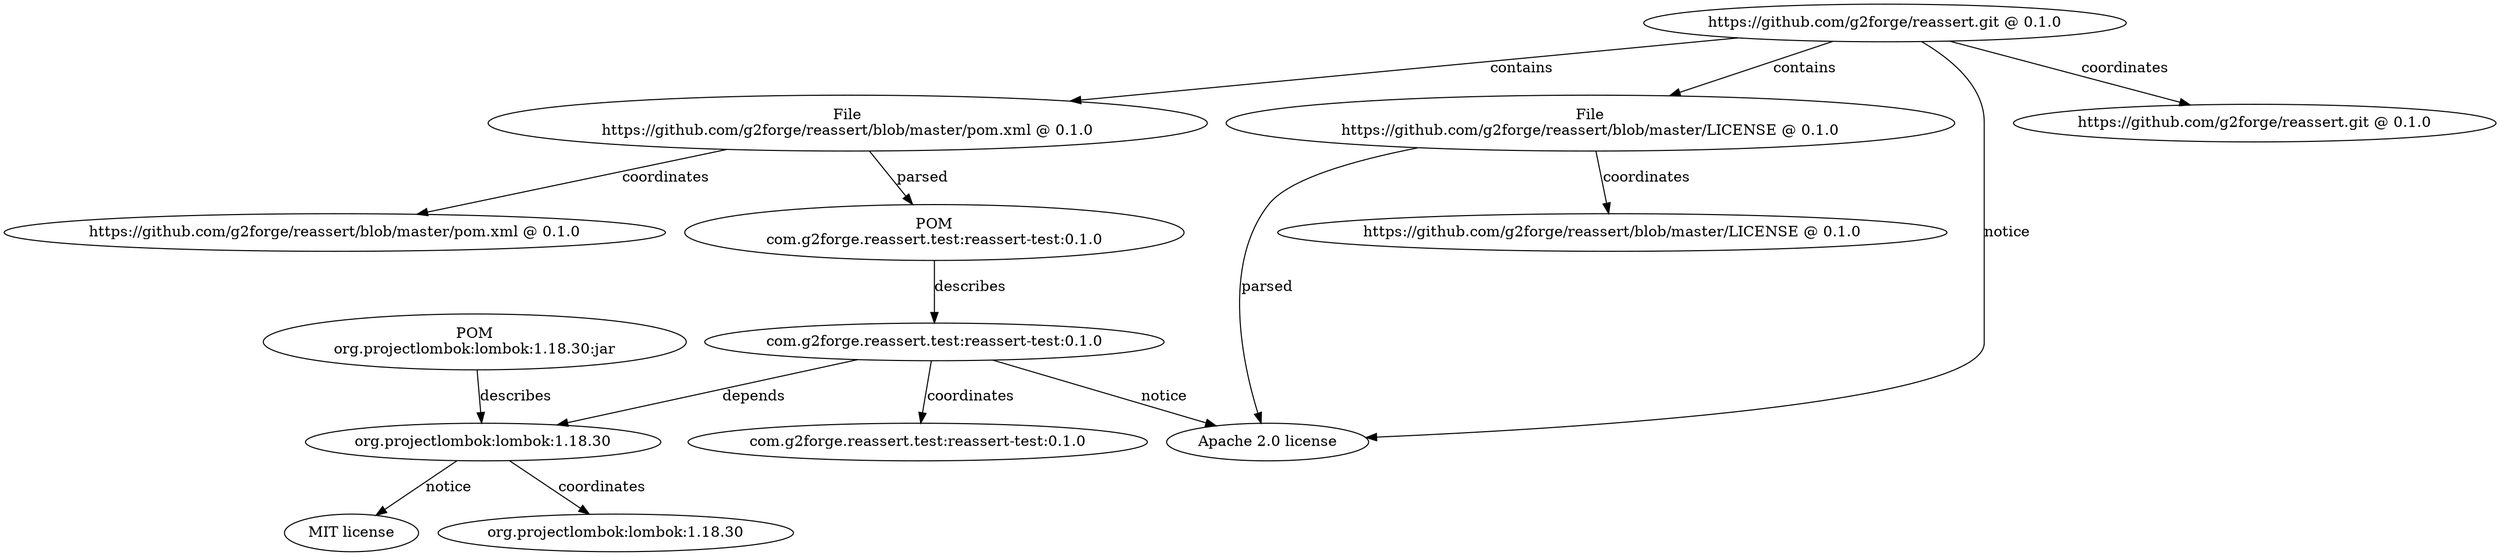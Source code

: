 digraph reassert {
	Apache_2_0 [label="Apache 2.0 license"];
	MIT [label="MIT license"];
	com_g2forge_reassert_test_reassert_test_0_1_0 [label="com.g2forge.reassert.test:reassert-test:0.1.0"];
	com_g2forge_reassert_test_reassert_test_0_1_0_artifact [label="com.g2forge.reassert.test:reassert-test:0.1.0"];
	com_g2forge_reassert_test_reassert_test_0_1_0_pom [label="POM\ncom.g2forge.reassert.test:reassert-test:0.1.0"];
	https___github_com_g2forge_reassert_blob_master_LICENSE___0_1_0 [label="https://github.com/g2forge/reassert/blob/master/LICENSE @ 0.1.0"];
	https___github_com_g2forge_reassert_blob_master_LICENSE___0_1_0_file [label="File\nhttps://github.com/g2forge/reassert/blob/master/LICENSE @ 0.1.0"];
	https___github_com_g2forge_reassert_blob_master_pom_xml___0_1_0 [label="https://github.com/g2forge/reassert/blob/master/pom.xml @ 0.1.0"];
	https___github_com_g2forge_reassert_blob_master_pom_xml___0_1_0_file [label="File\nhttps://github.com/g2forge/reassert/blob/master/pom.xml @ 0.1.0"];
	https___github_com_g2forge_reassert_git___0_1_0 [label="https://github.com/g2forge/reassert.git @ 0.1.0"];
	https___github_com_g2forge_reassert_git___0_1_0_artifact [label="https://github.com/g2forge/reassert.git @ 0.1.0"];
	org_projectlombok_lombok_1_18_30 [label="org.projectlombok:lombok:1.18.30"];
	org_projectlombok_lombok_1_18_30_artifact [label="org.projectlombok:lombok:1.18.30"];
	org_projectlombok_lombok_1_18_30_jar_pom [label="POM\norg.projectlombok:lombok:1.18.30:jar"];
	com_g2forge_reassert_test_reassert_test_0_1_0_artifact -> Apache_2_0 [label="notice"];
	com_g2forge_reassert_test_reassert_test_0_1_0_artifact -> com_g2forge_reassert_test_reassert_test_0_1_0 [label="coordinates"];
	com_g2forge_reassert_test_reassert_test_0_1_0_artifact -> org_projectlombok_lombok_1_18_30_artifact [label="depends"];
	com_g2forge_reassert_test_reassert_test_0_1_0_pom -> com_g2forge_reassert_test_reassert_test_0_1_0_artifact [label="describes"];
	https___github_com_g2forge_reassert_blob_master_LICENSE___0_1_0_file -> Apache_2_0 [label="parsed"];
	https___github_com_g2forge_reassert_blob_master_LICENSE___0_1_0_file -> https___github_com_g2forge_reassert_blob_master_LICENSE___0_1_0 [label="coordinates"];
	https___github_com_g2forge_reassert_blob_master_pom_xml___0_1_0_file -> com_g2forge_reassert_test_reassert_test_0_1_0_pom [label="parsed"];
	https___github_com_g2forge_reassert_blob_master_pom_xml___0_1_0_file -> https___github_com_g2forge_reassert_blob_master_pom_xml___0_1_0 [label="coordinates"];
	https___github_com_g2forge_reassert_git___0_1_0_artifact -> Apache_2_0 [label="notice"];
	https___github_com_g2forge_reassert_git___0_1_0_artifact -> https___github_com_g2forge_reassert_blob_master_LICENSE___0_1_0_file [label="contains"];
	https___github_com_g2forge_reassert_git___0_1_0_artifact -> https___github_com_g2forge_reassert_blob_master_pom_xml___0_1_0_file [label="contains"];
	https___github_com_g2forge_reassert_git___0_1_0_artifact -> https___github_com_g2forge_reassert_git___0_1_0 [label="coordinates"];
	org_projectlombok_lombok_1_18_30_artifact -> MIT [label="notice"];
	org_projectlombok_lombok_1_18_30_artifact -> org_projectlombok_lombok_1_18_30 [label="coordinates"];
	org_projectlombok_lombok_1_18_30_jar_pom -> org_projectlombok_lombok_1_18_30_artifact [label="describes"];
}